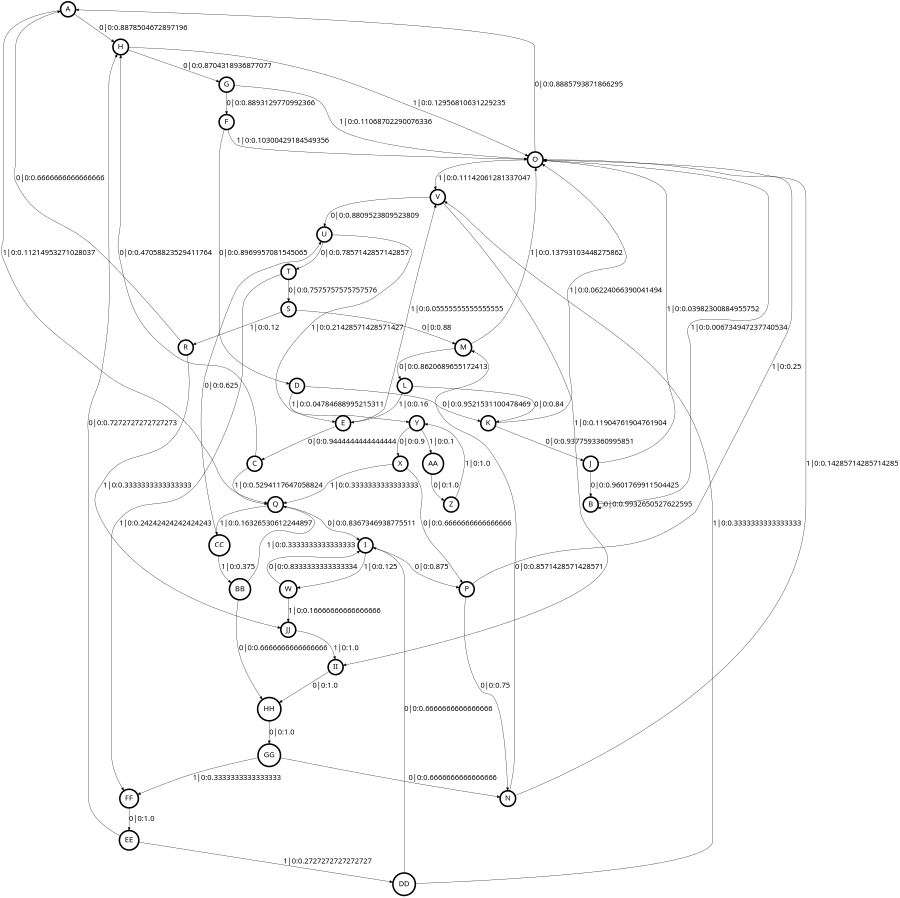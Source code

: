 digraph  {
size = "6,8.5";
ratio = "fill";
node
[shape = circle];
node [fontsize = 24];
node [penwidth = 5];
edge [fontsize = 24];
node [fontname = "CMU Serif Roman"];
graph [fontname = "CMU Serif Roman"];
edge [fontname = "CMU Serif Roman"];
A -> H [label = "0|0:0.8878504672897196\l"];
A -> Q [label = "1|0:0.11214953271028037\l"];
B -> B [label = "0|0:0.9932650527622595\l"];
B -> O [label = "1|0:0.006734947237740534\l"];
C -> H [label = "0|0:0.47058823529411764\l"];
C -> Q [label = "1|0:0.5294117647058824\l"];
D -> E [label = "1|0:0.04784688995215311\l"];
D -> K [label = "0|0:0.9521531100478469\l"];
E -> C [label = "0|0:0.9444444444444444\l"];
E -> V [label = "1|0:0.05555555555555555\l"];
F -> D [label = "0|0:0.8969957081545065\l"];
F -> O [label = "1|0:0.10300429184549356\l"];
G -> F [label = "0|0:0.8893129770992366\l"];
G -> O [label = "1|0:0.11068702290076336\l"];
H -> G [label = "0|0:0.8704318936877077\l"];
H -> O [label = "1|0:0.12956810631229235\l"];
I -> P [label = "0|0:0.875\l"];
I -> W [label = "1|0:0.125\l"];
J -> B [label = "0|0:0.9601769911504425\l"];
J -> O [label = "1|0:0.03982300884955752\l"];
K -> J [label = "0|0:0.9377593360995851\l"];
K -> O [label = "1|0:0.06224066390041494\l"];
L -> E [label = "1|0:0.16\l"];
L -> K [label = "0|0:0.84\l"];
M -> L [label = "0|0:0.8620689655172413\l"];
M -> O [label = "1|0:0.13793103448275862\l"];
N -> M [label = "0|0:0.8571428571428571\l"];
N -> O [label = "1|0:0.14285714285714285\l"];
O -> A [label = "0|0:0.8885793871866295\l"];
O -> V [label = "1|0:0.11142061281337047\l"];
P -> N [label = "0|0:0.75\l"];
P -> O [label = "1|0:0.25\l"];
Q -> I [label = "0|0:0.8367346938775511\l"];
Q -> CC [label = "1|0:0.16326530612244897\l"];
R -> A [label = "0|0:0.6666666666666666\l"];
R -> JJ [label = "1|0:0.3333333333333333\l"];
S -> M [label = "0|0:0.88\l"];
S -> R [label = "1|0:0.12\l"];
T -> S [label = "0|0:0.7575757575757576\l"];
T -> FF [label = "1|0:0.24242424242424243\l"];
U -> T [label = "0|0:0.7857142857142857\l"];
U -> Y [label = "1|0:0.21428571428571427\l"];
V -> U [label = "0|0:0.8809523809523809\l"];
V -> II [label = "1|0:0.11904761904761904\l"];
W -> I [label = "0|0:0.8333333333333334\l"];
W -> JJ [label = "1|0:0.16666666666666666\l"];
X -> P [label = "0|0:0.6666666666666666\l"];
X -> Q [label = "1|0:0.3333333333333333\l"];
Y -> X [label = "0|0:0.9\l"];
Y -> AA [label = "1|0:0.1\l"];
Z -> Y [label = "1|0:1.0\l"];
AA -> Z [label = "0|0:1.0\l"];
BB -> Q [label = "1|0:0.3333333333333333\l"];
BB -> HH [label = "0|0:0.6666666666666666\l"];
CC -> U [label = "0|0:0.625\l"];
CC -> BB [label = "1|0:0.375\l"];
DD -> I [label = "0|0:0.6666666666666666\l"];
DD -> V [label = "1|0:0.3333333333333333\l"];
EE -> H [label = "0|0:0.7272727272727273\l"];
EE -> DD [label = "1|0:0.2727272727272727\l"];
FF -> EE [label = "0|0:1.0\l"];
GG -> N [label = "0|0:0.6666666666666666\l"];
GG -> FF [label = "1|0:0.3333333333333333\l"];
HH -> GG [label = "0|0:1.0\l"];
II -> HH [label = "0|0:1.0\l"];
JJ -> II [label = "1|0:1.0\l"];
}